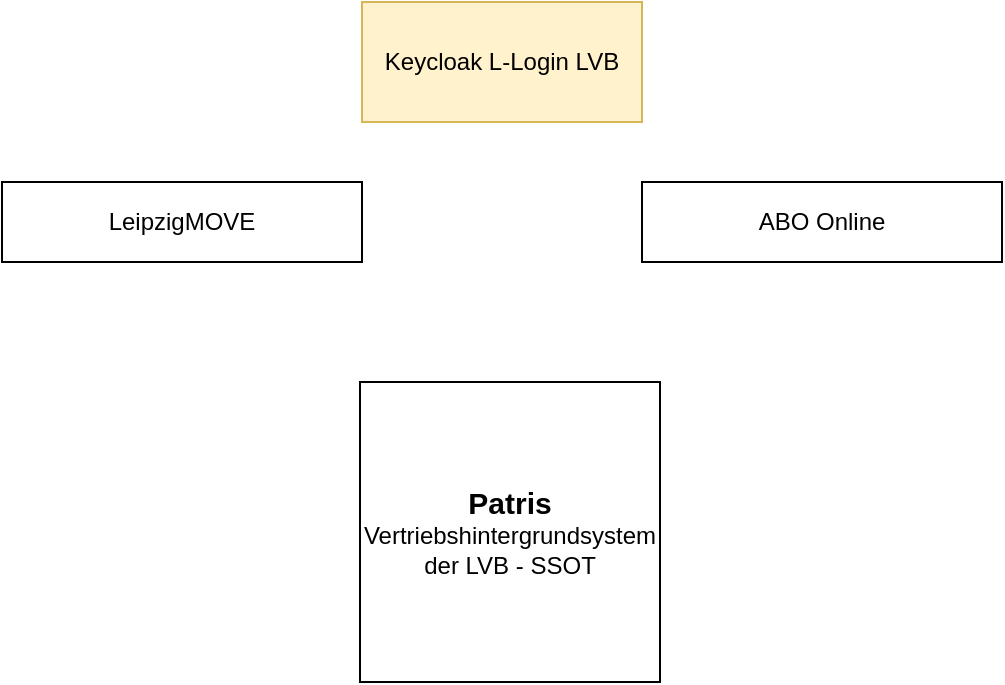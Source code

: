 <mxfile version="15.9.1" type="github">
  <diagram id="EeyirNso1dYLTO-C0qxC" name="Page-1">
    <mxGraphModel dx="1038" dy="547" grid="1" gridSize="10" guides="1" tooltips="1" connect="1" arrows="1" fold="1" page="1" pageScale="1" pageWidth="827" pageHeight="1169" math="0" shadow="0">
      <root>
        <mxCell id="0" />
        <mxCell id="1" parent="0" />
        <mxCell id="Y7aPhmPHgT-9Uyq_Rb3S-1" value="Keycloak L-Login LVB" style="rounded=0;whiteSpace=wrap;html=1;fillColor=#fff2cc;strokeColor=#d6b656;" vertex="1" parent="1">
          <mxGeometry x="340" y="50" width="140" height="60" as="geometry" />
        </mxCell>
        <mxCell id="Y7aPhmPHgT-9Uyq_Rb3S-2" value="LeipzigMOVE" style="rounded=0;whiteSpace=wrap;html=1;" vertex="1" parent="1">
          <mxGeometry x="160" y="140" width="180" height="40" as="geometry" />
        </mxCell>
        <mxCell id="Y7aPhmPHgT-9Uyq_Rb3S-3" value="ABO Online" style="rounded=0;whiteSpace=wrap;html=1;" vertex="1" parent="1">
          <mxGeometry x="480" y="140" width="180" height="40" as="geometry" />
        </mxCell>
        <mxCell id="Y7aPhmPHgT-9Uyq_Rb3S-4" value="&lt;font&gt;&lt;span style=&quot;font-size: 15px&quot;&gt;&lt;b&gt;Patris&lt;br&gt;&lt;/b&gt;&lt;/span&gt;&lt;/font&gt;Vertriebshintergrundsystem der LVB - SSOT" style="whiteSpace=wrap;html=1;aspect=fixed;" vertex="1" parent="1">
          <mxGeometry x="339" y="240" width="150" height="150" as="geometry" />
        </mxCell>
      </root>
    </mxGraphModel>
  </diagram>
</mxfile>

